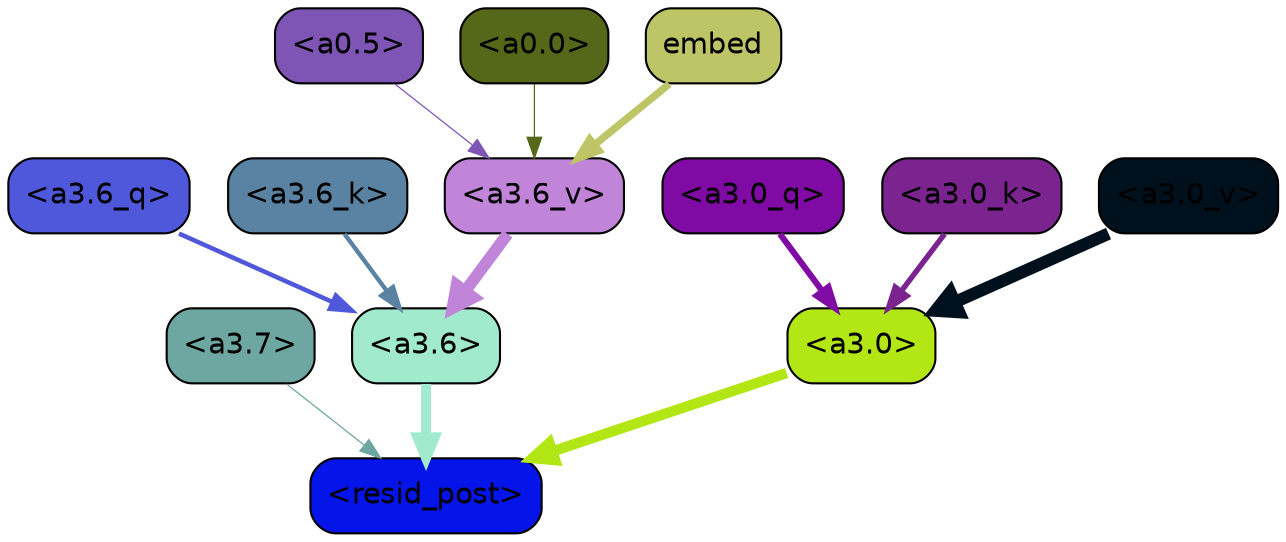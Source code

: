 strict digraph "" {
	graph [bgcolor=transparent,
		layout=dot,
		overlap=false,
		splines=true
	];
	"<a3.7>"	[color=black,
		fillcolor="#6ea6a1",
		fontname=Helvetica,
		shape=box,
		style="filled, rounded"];
	"<resid_post>"	[color=black,
		fillcolor="#0515ea",
		fontname=Helvetica,
		shape=box,
		style="filled, rounded"];
	"<a3.7>" -> "<resid_post>"	[color="#6ea6a1",
		penwidth=0.6];
	"<a3.6>"	[color=black,
		fillcolor="#a1eacd",
		fontname=Helvetica,
		shape=box,
		style="filled, rounded"];
	"<a3.6>" -> "<resid_post>"	[color="#a1eacd",
		penwidth=4.748674273490906];
	"<a3.0>"	[color=black,
		fillcolor="#b2e715",
		fontname=Helvetica,
		shape=box,
		style="filled, rounded"];
	"<a3.0>" -> "<resid_post>"	[color="#b2e715",
		penwidth=5.004031300544739];
	"<a3.6_q>"	[color=black,
		fillcolor="#4f58db",
		fontname=Helvetica,
		shape=box,
		style="filled, rounded"];
	"<a3.6_q>" -> "<a3.6>"	[color="#4f58db",
		penwidth=2.1656854450702667];
	"<a3.0_q>"	[color=black,
		fillcolor="#800aa4",
		fontname=Helvetica,
		shape=box,
		style="filled, rounded"];
	"<a3.0_q>" -> "<a3.0>"	[color="#800aa4",
		penwidth=2.95696559548378];
	"<a3.6_k>"	[color=black,
		fillcolor="#5a82a2",
		fontname=Helvetica,
		shape=box,
		style="filled, rounded"];
	"<a3.6_k>" -> "<a3.6>"	[color="#5a82a2",
		penwidth=2.086437076330185];
	"<a3.0_k>"	[color=black,
		fillcolor="#7b238f",
		fontname=Helvetica,
		shape=box,
		style="filled, rounded"];
	"<a3.0_k>" -> "<a3.0>"	[color="#7b238f",
		penwidth=2.5988530814647675];
	"<a3.6_v>"	[color=black,
		fillcolor="#c084d9",
		fontname=Helvetica,
		shape=box,
		style="filled, rounded"];
	"<a3.6_v>" -> "<a3.6>"	[color="#c084d9",
		penwidth=5.669987380504608];
	"<a3.0_v>"	[color=black,
		fillcolor="#00101c",
		fontname=Helvetica,
		shape=box,
		style="filled, rounded"];
	"<a3.0_v>" -> "<a3.0>"	[color="#00101c",
		penwidth=5.9515902400016785];
	"<a0.5>"	[color=black,
		fillcolor="#7e54b4",
		fontname=Helvetica,
		shape=box,
		style="filled, rounded"];
	"<a0.5>" -> "<a3.6_v>"	[color="#7e54b4",
		penwidth=0.6];
	"<a0.0>"	[color=black,
		fillcolor="#556718",
		fontname=Helvetica,
		shape=box,
		style="filled, rounded"];
	"<a0.0>" -> "<a3.6_v>"	[color="#556718",
		penwidth=0.6];
	embed	[color=black,
		fillcolor="#bdc566",
		fontname=Helvetica,
		shape=box,
		style="filled, rounded"];
	embed -> "<a3.6_v>"	[color="#bdc566",
		penwidth=3.56406831741333];
}
